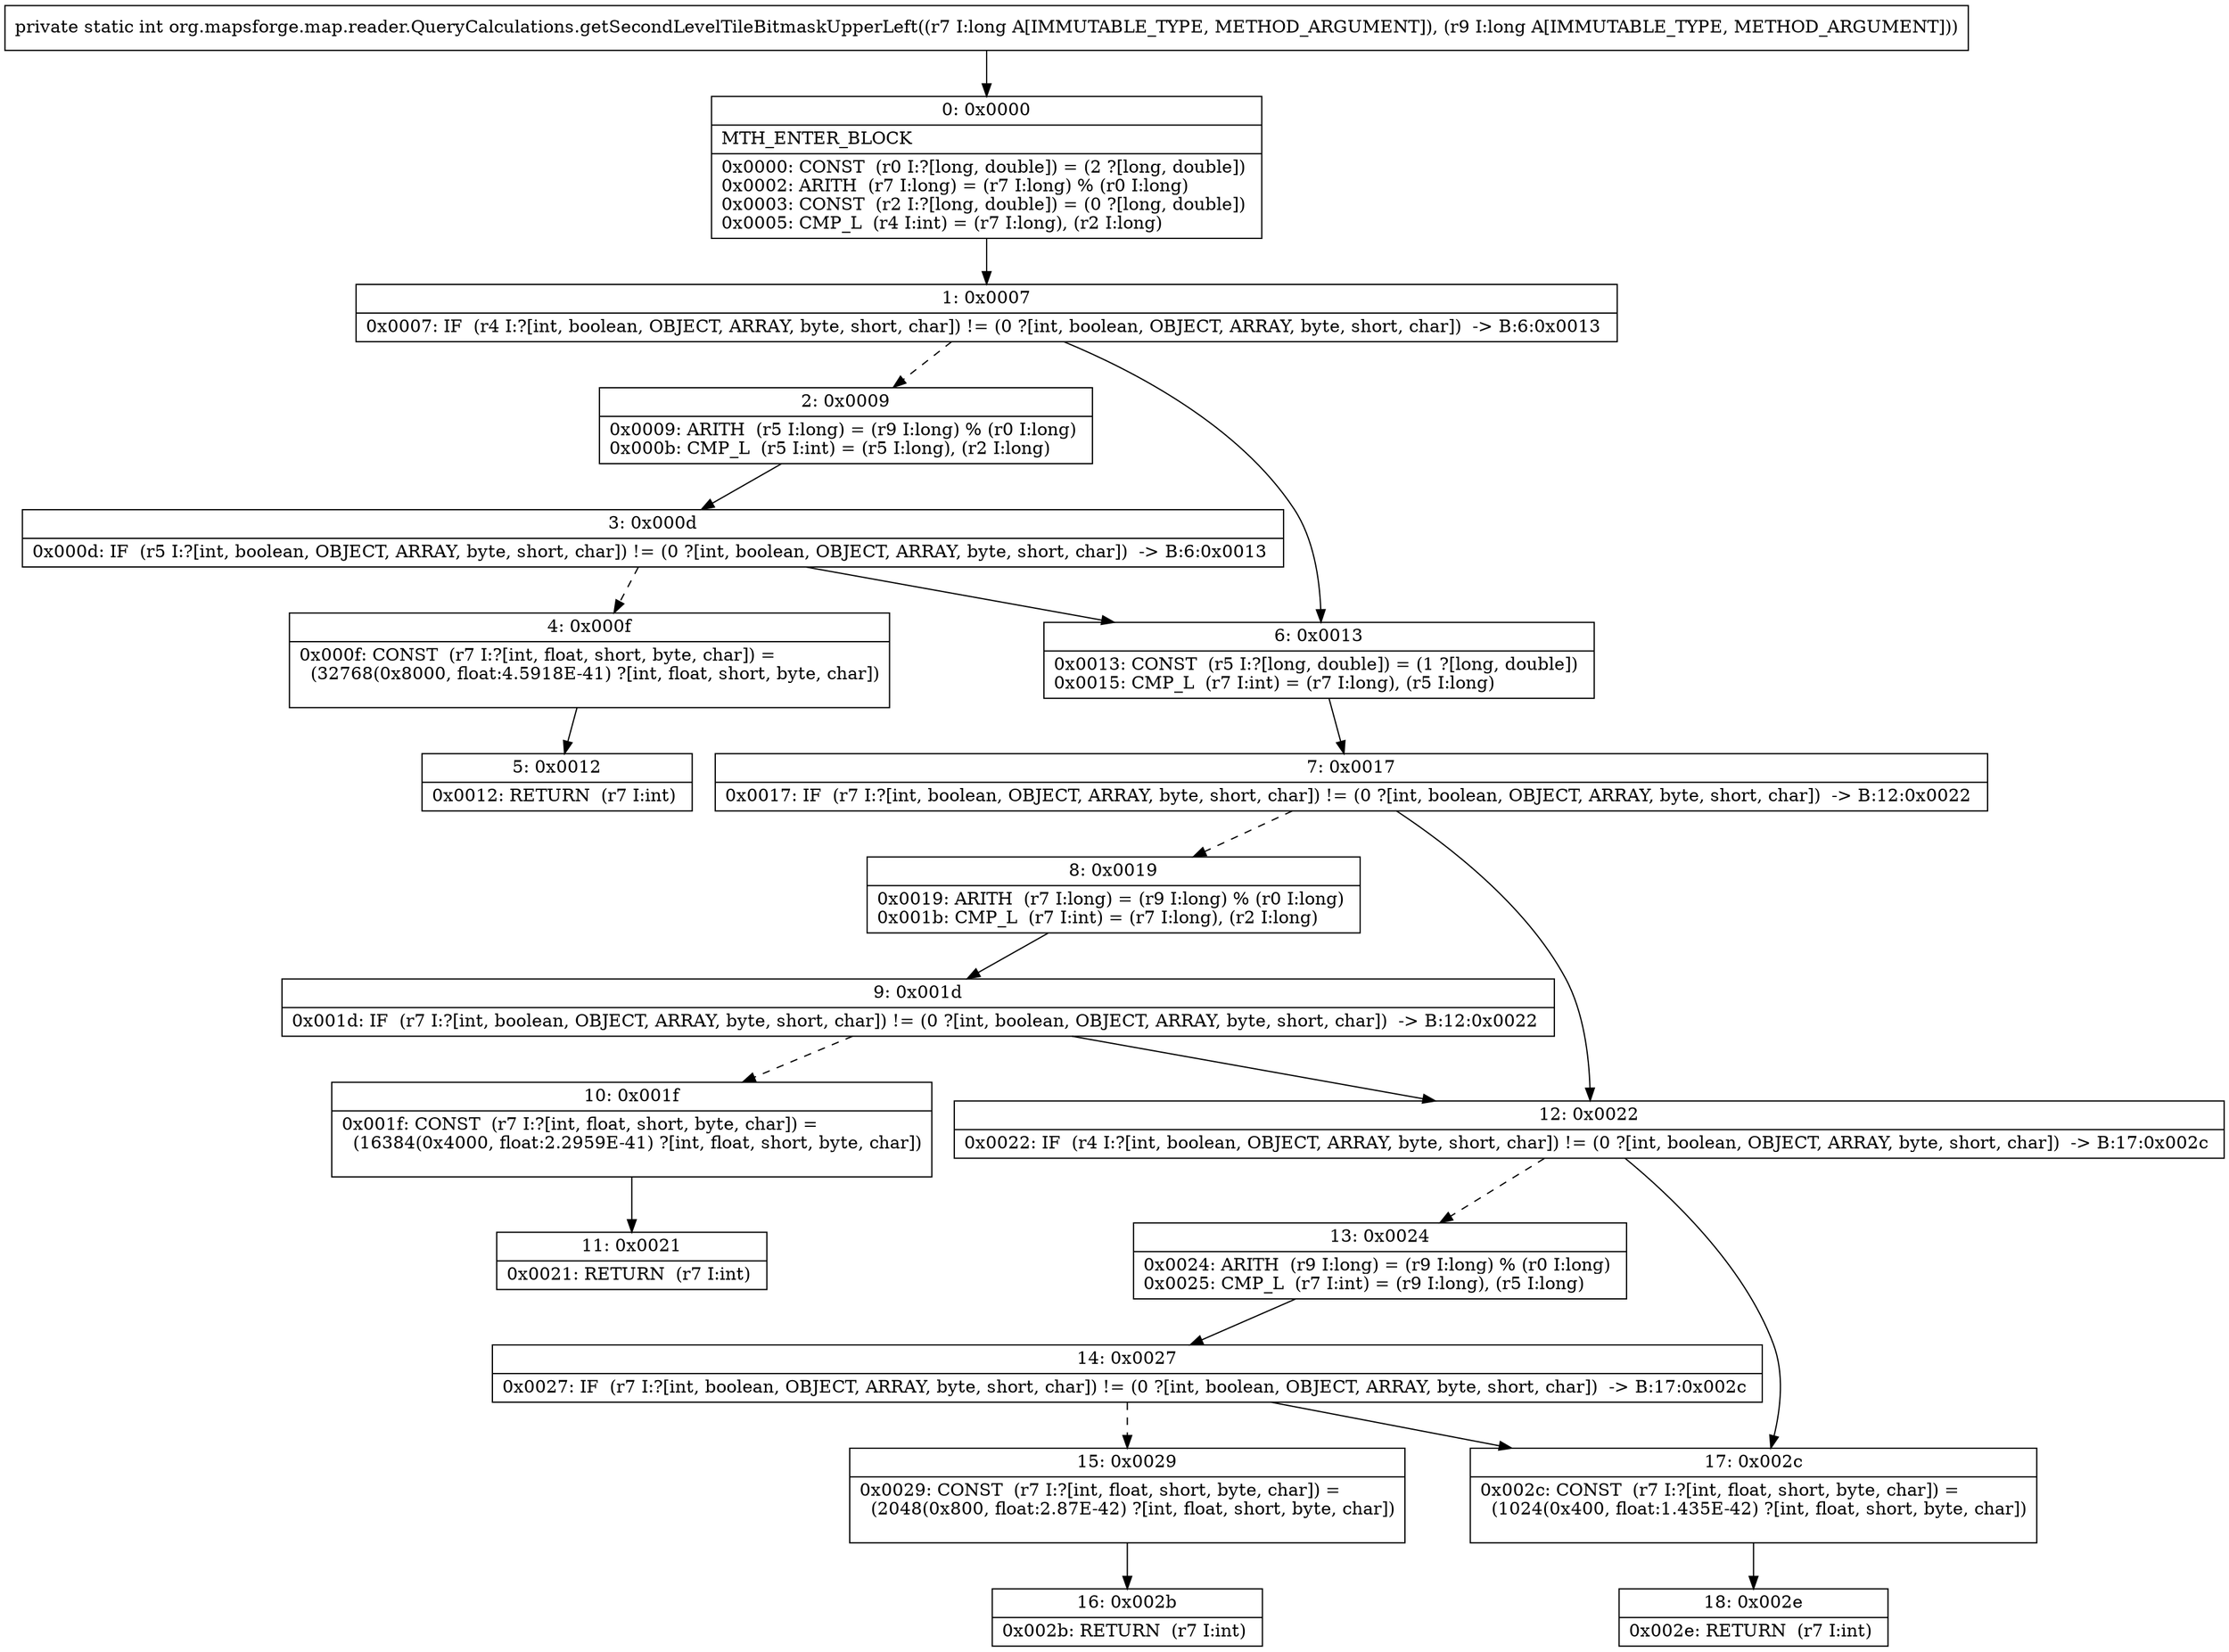 digraph "CFG fororg.mapsforge.map.reader.QueryCalculations.getSecondLevelTileBitmaskUpperLeft(JJ)I" {
Node_0 [shape=record,label="{0\:\ 0x0000|MTH_ENTER_BLOCK\l|0x0000: CONST  (r0 I:?[long, double]) = (2 ?[long, double]) \l0x0002: ARITH  (r7 I:long) = (r7 I:long) % (r0 I:long) \l0x0003: CONST  (r2 I:?[long, double]) = (0 ?[long, double]) \l0x0005: CMP_L  (r4 I:int) = (r7 I:long), (r2 I:long) \l}"];
Node_1 [shape=record,label="{1\:\ 0x0007|0x0007: IF  (r4 I:?[int, boolean, OBJECT, ARRAY, byte, short, char]) != (0 ?[int, boolean, OBJECT, ARRAY, byte, short, char])  \-\> B:6:0x0013 \l}"];
Node_2 [shape=record,label="{2\:\ 0x0009|0x0009: ARITH  (r5 I:long) = (r9 I:long) % (r0 I:long) \l0x000b: CMP_L  (r5 I:int) = (r5 I:long), (r2 I:long) \l}"];
Node_3 [shape=record,label="{3\:\ 0x000d|0x000d: IF  (r5 I:?[int, boolean, OBJECT, ARRAY, byte, short, char]) != (0 ?[int, boolean, OBJECT, ARRAY, byte, short, char])  \-\> B:6:0x0013 \l}"];
Node_4 [shape=record,label="{4\:\ 0x000f|0x000f: CONST  (r7 I:?[int, float, short, byte, char]) = \l  (32768(0x8000, float:4.5918E\-41) ?[int, float, short, byte, char])\l \l}"];
Node_5 [shape=record,label="{5\:\ 0x0012|0x0012: RETURN  (r7 I:int) \l}"];
Node_6 [shape=record,label="{6\:\ 0x0013|0x0013: CONST  (r5 I:?[long, double]) = (1 ?[long, double]) \l0x0015: CMP_L  (r7 I:int) = (r7 I:long), (r5 I:long) \l}"];
Node_7 [shape=record,label="{7\:\ 0x0017|0x0017: IF  (r7 I:?[int, boolean, OBJECT, ARRAY, byte, short, char]) != (0 ?[int, boolean, OBJECT, ARRAY, byte, short, char])  \-\> B:12:0x0022 \l}"];
Node_8 [shape=record,label="{8\:\ 0x0019|0x0019: ARITH  (r7 I:long) = (r9 I:long) % (r0 I:long) \l0x001b: CMP_L  (r7 I:int) = (r7 I:long), (r2 I:long) \l}"];
Node_9 [shape=record,label="{9\:\ 0x001d|0x001d: IF  (r7 I:?[int, boolean, OBJECT, ARRAY, byte, short, char]) != (0 ?[int, boolean, OBJECT, ARRAY, byte, short, char])  \-\> B:12:0x0022 \l}"];
Node_10 [shape=record,label="{10\:\ 0x001f|0x001f: CONST  (r7 I:?[int, float, short, byte, char]) = \l  (16384(0x4000, float:2.2959E\-41) ?[int, float, short, byte, char])\l \l}"];
Node_11 [shape=record,label="{11\:\ 0x0021|0x0021: RETURN  (r7 I:int) \l}"];
Node_12 [shape=record,label="{12\:\ 0x0022|0x0022: IF  (r4 I:?[int, boolean, OBJECT, ARRAY, byte, short, char]) != (0 ?[int, boolean, OBJECT, ARRAY, byte, short, char])  \-\> B:17:0x002c \l}"];
Node_13 [shape=record,label="{13\:\ 0x0024|0x0024: ARITH  (r9 I:long) = (r9 I:long) % (r0 I:long) \l0x0025: CMP_L  (r7 I:int) = (r9 I:long), (r5 I:long) \l}"];
Node_14 [shape=record,label="{14\:\ 0x0027|0x0027: IF  (r7 I:?[int, boolean, OBJECT, ARRAY, byte, short, char]) != (0 ?[int, boolean, OBJECT, ARRAY, byte, short, char])  \-\> B:17:0x002c \l}"];
Node_15 [shape=record,label="{15\:\ 0x0029|0x0029: CONST  (r7 I:?[int, float, short, byte, char]) = \l  (2048(0x800, float:2.87E\-42) ?[int, float, short, byte, char])\l \l}"];
Node_16 [shape=record,label="{16\:\ 0x002b|0x002b: RETURN  (r7 I:int) \l}"];
Node_17 [shape=record,label="{17\:\ 0x002c|0x002c: CONST  (r7 I:?[int, float, short, byte, char]) = \l  (1024(0x400, float:1.435E\-42) ?[int, float, short, byte, char])\l \l}"];
Node_18 [shape=record,label="{18\:\ 0x002e|0x002e: RETURN  (r7 I:int) \l}"];
MethodNode[shape=record,label="{private static int org.mapsforge.map.reader.QueryCalculations.getSecondLevelTileBitmaskUpperLeft((r7 I:long A[IMMUTABLE_TYPE, METHOD_ARGUMENT]), (r9 I:long A[IMMUTABLE_TYPE, METHOD_ARGUMENT])) }"];
MethodNode -> Node_0;
Node_0 -> Node_1;
Node_1 -> Node_2[style=dashed];
Node_1 -> Node_6;
Node_2 -> Node_3;
Node_3 -> Node_4[style=dashed];
Node_3 -> Node_6;
Node_4 -> Node_5;
Node_6 -> Node_7;
Node_7 -> Node_8[style=dashed];
Node_7 -> Node_12;
Node_8 -> Node_9;
Node_9 -> Node_10[style=dashed];
Node_9 -> Node_12;
Node_10 -> Node_11;
Node_12 -> Node_13[style=dashed];
Node_12 -> Node_17;
Node_13 -> Node_14;
Node_14 -> Node_15[style=dashed];
Node_14 -> Node_17;
Node_15 -> Node_16;
Node_17 -> Node_18;
}

